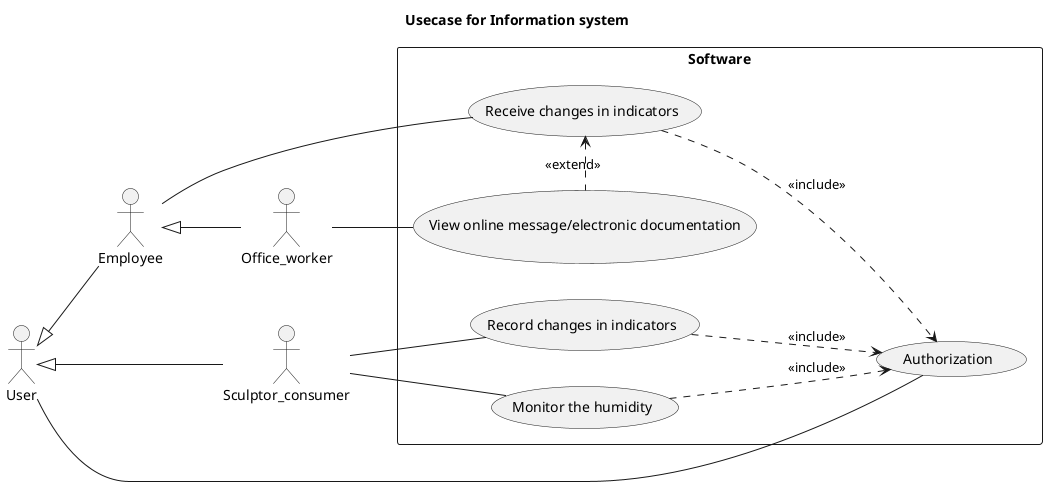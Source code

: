 @startuml
title Usecase for Information system
left to right direction
skinparam packageStyle rect
actor Employee
actor Sculptor_consumer
actor Office_worker
actor User
rectangle Software {
  User -- (Authorization)
  User <|-- Sculptor_consumer
  User <|-- Employee
  Employee <|-- Office_worker
  
  Employee -- (Receive changes in indicators)
  Office_worker -- (View online message/electronic documentation)
  Sculptor_consumer -- (Monitor the humidity)
  Sculptor_consumer -- (Record changes in indicators)

  
  (Monitor the humidity) ..> (Authorization) : <<include>>
  (Record changes in indicators) ..> (Authorization) : <<include>>
  (Receive changes in indicators) ..> (Authorization) : <<include>>
  
  
  (Receive changes in indicators) <. (View online message/electronic documentation) : <<extend>>
}
@enduml

